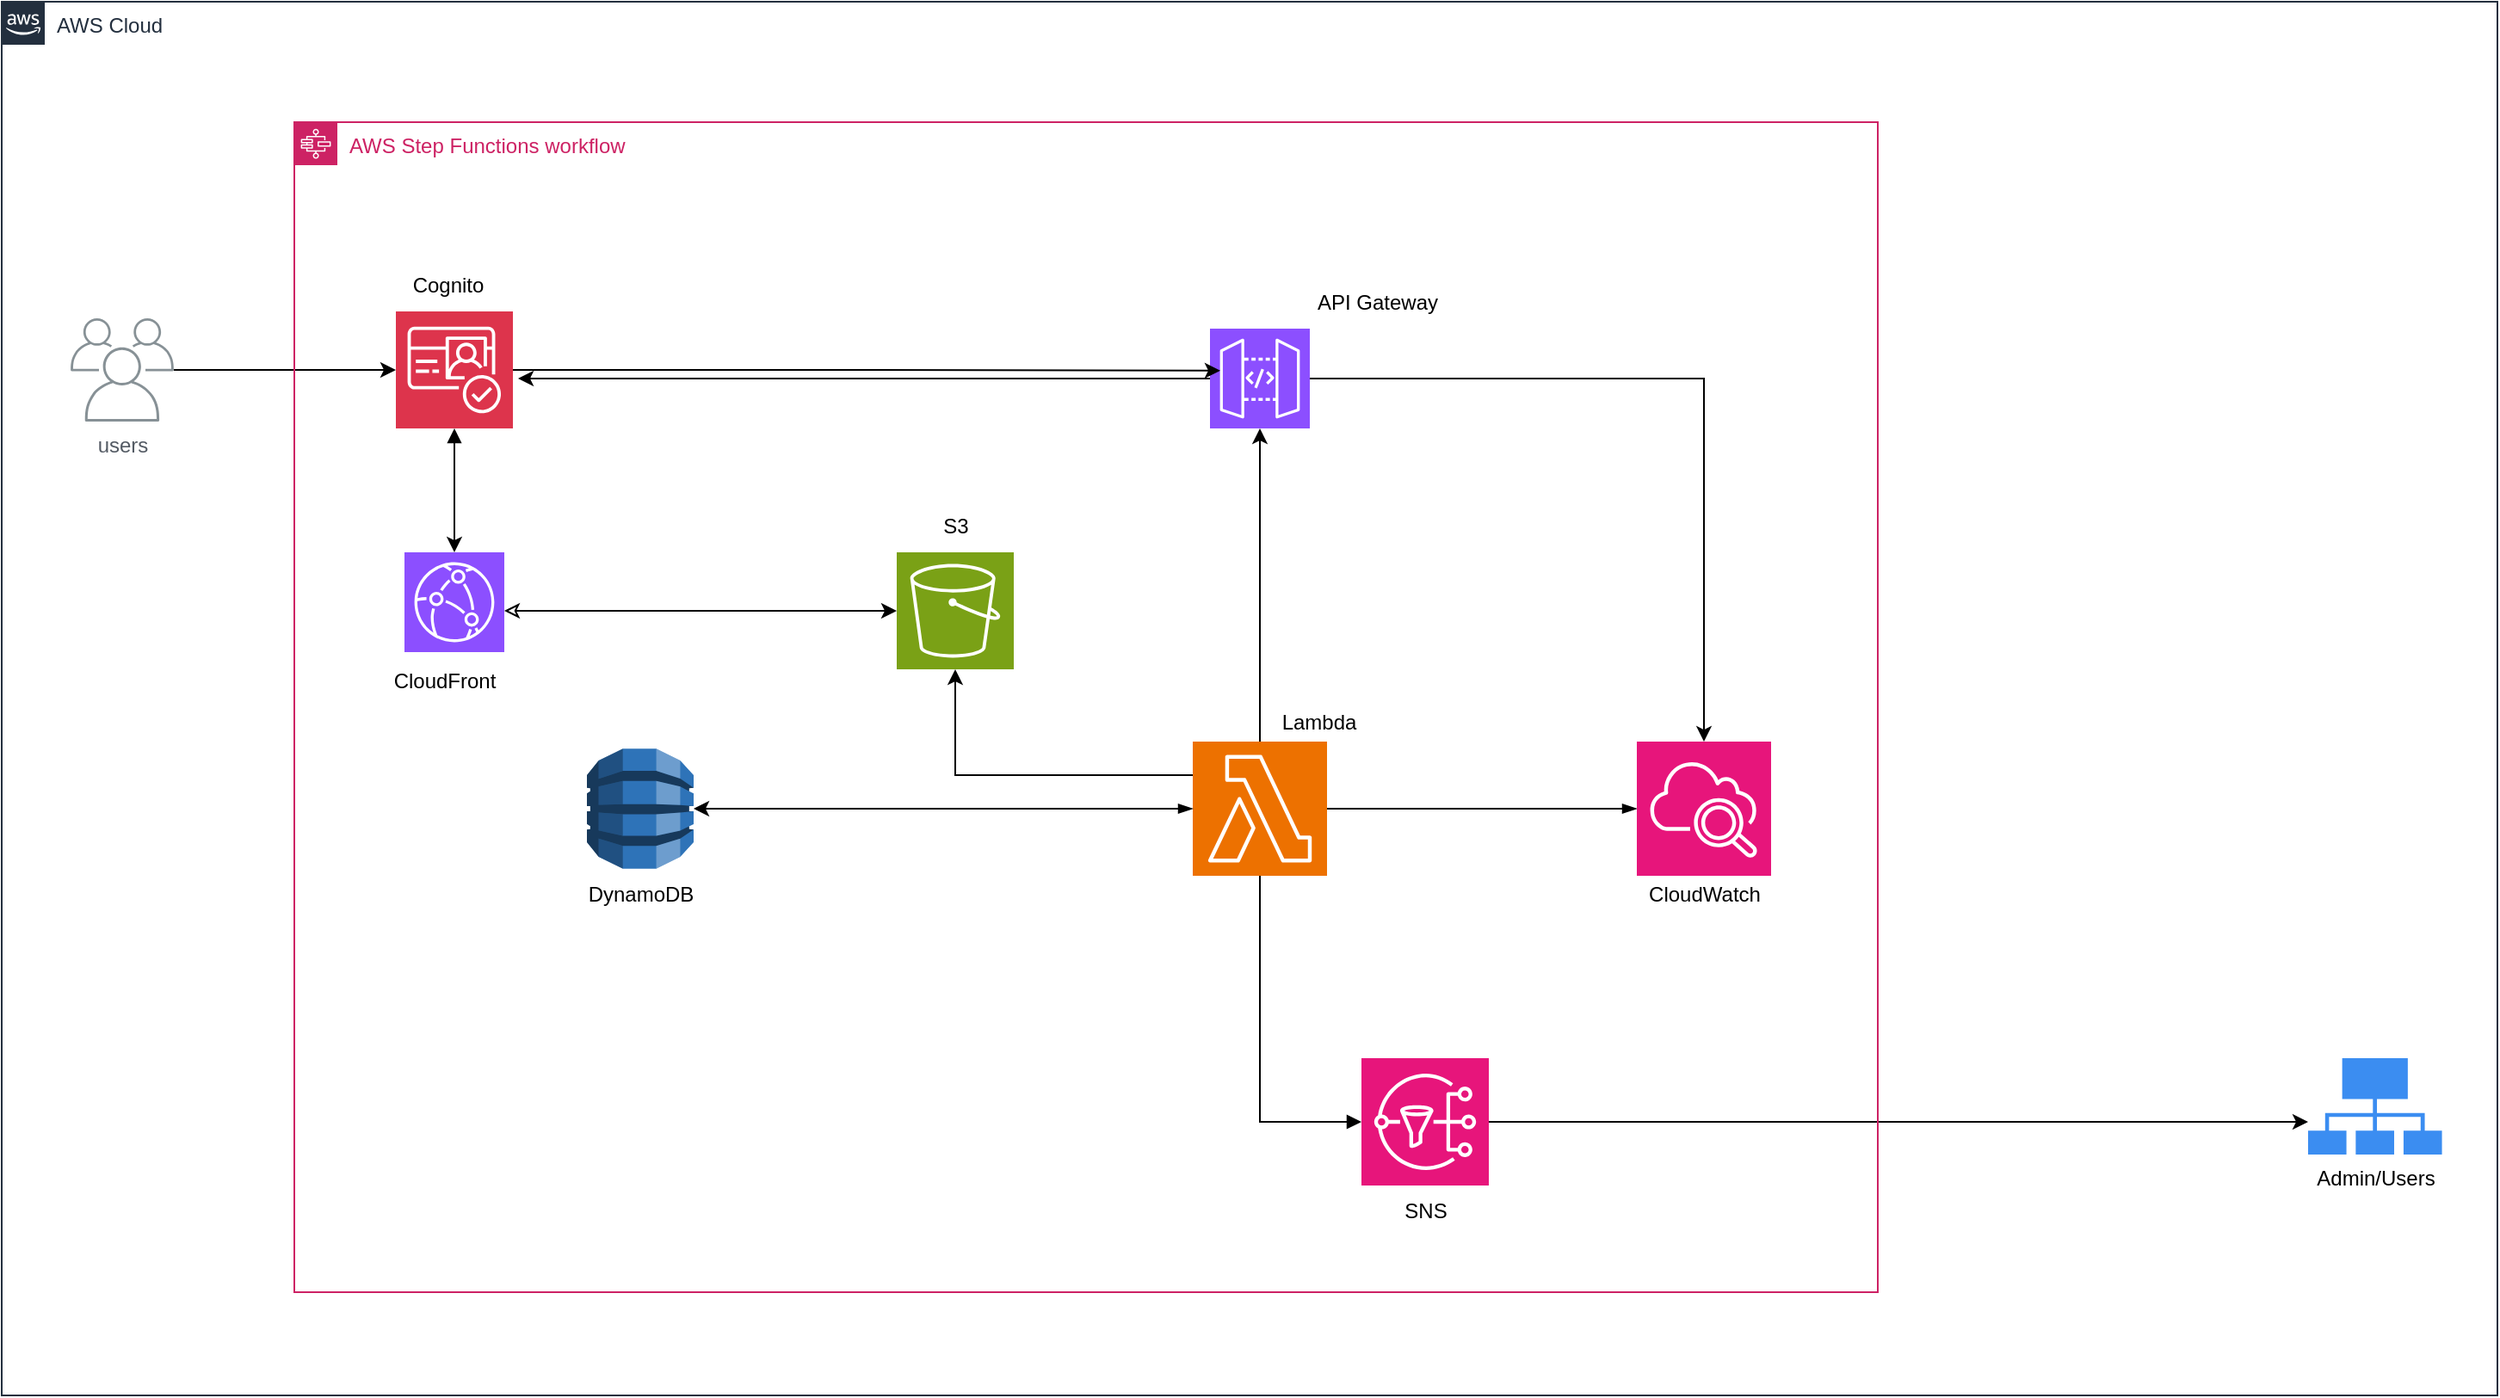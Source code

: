 <mxfile version="26.0.6">
  <diagram id="Ht1M8jgEwFfnCIfOTk4-" name="Page-1">
    <mxGraphModel dx="2049" dy="1890" grid="1" gridSize="10" guides="1" tooltips="1" connect="1" arrows="1" fold="1" page="1" pageScale="1" pageWidth="1169" pageHeight="827" math="0" shadow="0">
      <root>
        <mxCell id="0" />
        <mxCell id="1" parent="0" />
        <mxCell id="FtYqA4JUKi0lPuKwGjm9-58" style="edgeStyle=orthogonalEdgeStyle;rounded=0;orthogonalLoop=1;jettySize=auto;html=1;" edge="1" parent="1" source="FtYqA4JUKi0lPuKwGjm9-3" target="FtYqA4JUKi0lPuKwGjm9-43">
          <mxGeometry relative="1" as="geometry" />
        </mxCell>
        <mxCell id="FtYqA4JUKi0lPuKwGjm9-3" value="users" style="sketch=0;outlineConnect=0;gradientColor=none;fontColor=#545B64;strokeColor=none;fillColor=#879196;dashed=0;verticalLabelPosition=bottom;verticalAlign=top;align=center;html=1;fontSize=12;fontStyle=0;aspect=fixed;shape=mxgraph.aws4.illustration_users;pointerEvents=1" vertex="1" parent="1">
          <mxGeometry x="60" y="-26" width="60" height="60" as="geometry" />
        </mxCell>
        <mxCell id="FtYqA4JUKi0lPuKwGjm9-38" value="" style="sketch=0;points=[[0,0,0],[0.25,0,0],[0.5,0,0],[0.75,0,0],[1,0,0],[0,1,0],[0.25,1,0],[0.5,1,0],[0.75,1,0],[1,1,0],[0,0.25,0],[0,0.5,0],[0,0.75,0],[1,0.25,0],[1,0.5,0],[1,0.75,0]];outlineConnect=0;fontColor=#232F3E;fillColor=#8C4FFF;strokeColor=#ffffff;dashed=0;verticalLabelPosition=bottom;verticalAlign=top;align=center;html=1;fontSize=12;fontStyle=0;aspect=fixed;shape=mxgraph.aws4.resourceIcon;resIcon=mxgraph.aws4.cloudfront;" vertex="1" parent="1">
          <mxGeometry x="254" y="110" width="58" height="58" as="geometry" />
        </mxCell>
        <mxCell id="FtYqA4JUKi0lPuKwGjm9-39" value="CloudFront" style="text;html=1;align=center;verticalAlign=middle;resizable=0;points=[];autosize=1;strokeColor=none;fillColor=none;" vertex="1" parent="1">
          <mxGeometry x="237" y="170" width="80" height="30" as="geometry" />
        </mxCell>
        <mxCell id="FtYqA4JUKi0lPuKwGjm9-40" value="" style="sketch=0;points=[[0,0,0],[0.25,0,0],[0.5,0,0],[0.75,0,0],[1,0,0],[0,1,0],[0.25,1,0],[0.5,1,0],[0.75,1,0],[1,1,0],[0,0.25,0],[0,0.5,0],[0,0.75,0],[1,0.25,0],[1,0.5,0],[1,0.75,0]];outlineConnect=0;fontColor=#232F3E;fillColor=#7AA116;strokeColor=#ffffff;dashed=0;verticalLabelPosition=bottom;verticalAlign=top;align=center;html=1;fontSize=12;fontStyle=0;aspect=fixed;shape=mxgraph.aws4.resourceIcon;resIcon=mxgraph.aws4.s3;" vertex="1" parent="1">
          <mxGeometry x="540" y="110" width="68" height="68" as="geometry" />
        </mxCell>
        <mxCell id="FtYqA4JUKi0lPuKwGjm9-43" value="" style="sketch=0;points=[[0,0,0],[0.25,0,0],[0.5,0,0],[0.75,0,0],[1,0,0],[0,1,0],[0.25,1,0],[0.5,1,0],[0.75,1,0],[1,1,0],[0,0.25,0],[0,0.5,0],[0,0.75,0],[1,0.25,0],[1,0.5,0],[1,0.75,0]];outlineConnect=0;fontColor=#232F3E;fillColor=#DD344C;strokeColor=#ffffff;dashed=0;verticalLabelPosition=bottom;verticalAlign=top;align=center;html=1;fontSize=12;fontStyle=0;aspect=fixed;shape=mxgraph.aws4.resourceIcon;resIcon=mxgraph.aws4.cognito;" vertex="1" parent="1">
          <mxGeometry x="249" y="-30" width="68" height="68" as="geometry" />
        </mxCell>
        <mxCell id="FtYqA4JUKi0lPuKwGjm9-44" value="Cognito" style="text;html=1;align=center;verticalAlign=middle;resizable=0;points=[];autosize=1;strokeColor=none;fillColor=none;" vertex="1" parent="1">
          <mxGeometry x="249" y="-60" width="60" height="30" as="geometry" />
        </mxCell>
        <mxCell id="FtYqA4JUKi0lPuKwGjm9-82" style="edgeStyle=orthogonalEdgeStyle;rounded=0;orthogonalLoop=1;jettySize=auto;html=1;" edge="1" parent="1" source="FtYqA4JUKi0lPuKwGjm9-45">
          <mxGeometry relative="1" as="geometry">
            <mxPoint x="320" y="9" as="targetPoint" />
          </mxGeometry>
        </mxCell>
        <mxCell id="FtYqA4JUKi0lPuKwGjm9-95" style="edgeStyle=orthogonalEdgeStyle;rounded=0;orthogonalLoop=1;jettySize=auto;html=1;" edge="1" parent="1" source="FtYqA4JUKi0lPuKwGjm9-45" target="FtYqA4JUKi0lPuKwGjm9-55">
          <mxGeometry relative="1" as="geometry" />
        </mxCell>
        <mxCell id="FtYqA4JUKi0lPuKwGjm9-45" value="" style="sketch=0;points=[[0,0,0],[0.25,0,0],[0.5,0,0],[0.75,0,0],[1,0,0],[0,1,0],[0.25,1,0],[0.5,1,0],[0.75,1,0],[1,1,0],[0,0.25,0],[0,0.5,0],[0,0.75,0],[1,0.25,0],[1,0.5,0],[1,0.75,0]];outlineConnect=0;fontColor=#232F3E;fillColor=#8C4FFF;strokeColor=#ffffff;dashed=0;verticalLabelPosition=bottom;verticalAlign=top;align=center;html=1;fontSize=12;fontStyle=0;aspect=fixed;shape=mxgraph.aws4.resourceIcon;resIcon=mxgraph.aws4.api_gateway;" vertex="1" parent="1">
          <mxGeometry x="722" y="-20" width="58" height="58" as="geometry" />
        </mxCell>
        <mxCell id="FtYqA4JUKi0lPuKwGjm9-47" value="API Gateway" style="text;html=1;align=center;verticalAlign=middle;resizable=0;points=[];autosize=1;strokeColor=none;fillColor=none;" vertex="1" parent="1">
          <mxGeometry x="774" y="-50" width="90" height="30" as="geometry" />
        </mxCell>
        <mxCell id="FtYqA4JUKi0lPuKwGjm9-48" value="" style="sketch=0;points=[[0,0,0],[0.25,0,0],[0.5,0,0],[0.75,0,0],[1,0,0],[0,1,0],[0.25,1,0],[0.5,1,0],[0.75,1,0],[1,1,0],[0,0.25,0],[0,0.5,0],[0,0.75,0],[1,0.25,0],[1,0.5,0],[1,0.75,0]];outlineConnect=0;fontColor=#232F3E;fillColor=#ED7100;strokeColor=#ffffff;dashed=0;verticalLabelPosition=bottom;verticalAlign=top;align=center;html=1;fontSize=12;fontStyle=0;aspect=fixed;shape=mxgraph.aws4.resourceIcon;resIcon=mxgraph.aws4.lambda;" vertex="1" parent="1">
          <mxGeometry x="712" y="220.01" width="78" height="78" as="geometry" />
        </mxCell>
        <mxCell id="FtYqA4JUKi0lPuKwGjm9-49" value="Lambda" style="text;html=1;align=center;verticalAlign=middle;resizable=0;points=[];autosize=1;strokeColor=none;fillColor=none;" vertex="1" parent="1">
          <mxGeometry x="750" y="194.13" width="70" height="30" as="geometry" />
        </mxCell>
        <mxCell id="FtYqA4JUKi0lPuKwGjm9-50" value="" style="outlineConnect=0;dashed=0;verticalLabelPosition=bottom;verticalAlign=top;align=center;html=1;shape=mxgraph.aws3.dynamo_db;fillColor=#2E73B8;gradientColor=none;" vertex="1" parent="1">
          <mxGeometry x="360" y="224.13" width="62" height="69.75" as="geometry" />
        </mxCell>
        <mxCell id="FtYqA4JUKi0lPuKwGjm9-51" value="DynamoDB" style="text;html=1;align=center;verticalAlign=middle;resizable=0;points=[];autosize=1;strokeColor=none;fillColor=none;" vertex="1" parent="1">
          <mxGeometry x="351" y="293.88" width="80" height="30" as="geometry" />
        </mxCell>
        <mxCell id="FtYqA4JUKi0lPuKwGjm9-85" style="edgeStyle=orthogonalEdgeStyle;rounded=0;orthogonalLoop=1;jettySize=auto;html=1;" edge="1" parent="1" source="FtYqA4JUKi0lPuKwGjm9-53">
          <mxGeometry relative="1" as="geometry">
            <mxPoint x="1360.0" y="441" as="targetPoint" />
          </mxGeometry>
        </mxCell>
        <mxCell id="FtYqA4JUKi0lPuKwGjm9-53" value="" style="sketch=0;points=[[0,0,0],[0.25,0,0],[0.5,0,0],[0.75,0,0],[1,0,0],[0,1,0],[0.25,1,0],[0.5,1,0],[0.75,1,0],[1,1,0],[0,0.25,0],[0,0.5,0],[0,0.75,0],[1,0.25,0],[1,0.5,0],[1,0.75,0]];outlineConnect=0;fontColor=#232F3E;fillColor=#E7157B;strokeColor=#ffffff;dashed=0;verticalLabelPosition=bottom;verticalAlign=top;align=center;html=1;fontSize=12;fontStyle=0;aspect=fixed;shape=mxgraph.aws4.resourceIcon;resIcon=mxgraph.aws4.sns;" vertex="1" parent="1">
          <mxGeometry x="810" y="404" width="74" height="74" as="geometry" />
        </mxCell>
        <mxCell id="FtYqA4JUKi0lPuKwGjm9-76" style="edgeStyle=orthogonalEdgeStyle;rounded=0;orthogonalLoop=1;jettySize=auto;html=1;endArrow=none;endFill=0;startArrow=blockThin;startFill=1;" edge="1" parent="1" source="FtYqA4JUKi0lPuKwGjm9-55" target="FtYqA4JUKi0lPuKwGjm9-48">
          <mxGeometry relative="1" as="geometry" />
        </mxCell>
        <mxCell id="FtYqA4JUKi0lPuKwGjm9-55" value="" style="sketch=0;points=[[0,0,0],[0.25,0,0],[0.5,0,0],[0.75,0,0],[1,0,0],[0,1,0],[0.25,1,0],[0.5,1,0],[0.75,1,0],[1,1,0],[0,0.25,0],[0,0.5,0],[0,0.75,0],[1,0.25,0],[1,0.5,0],[1,0.75,0]];points=[[0,0,0],[0.25,0,0],[0.5,0,0],[0.75,0,0],[1,0,0],[0,1,0],[0.25,1,0],[0.5,1,0],[0.75,1,0],[1,1,0],[0,0.25,0],[0,0.5,0],[0,0.75,0],[1,0.25,0],[1,0.5,0],[1,0.75,0]];outlineConnect=0;fontColor=#232F3E;fillColor=#E7157B;strokeColor=#ffffff;dashed=0;verticalLabelPosition=bottom;verticalAlign=top;align=center;html=1;fontSize=12;fontStyle=0;aspect=fixed;shape=mxgraph.aws4.resourceIcon;resIcon=mxgraph.aws4.cloudwatch_2;" vertex="1" parent="1">
          <mxGeometry x="970" y="220.01" width="78" height="78" as="geometry" />
        </mxCell>
        <mxCell id="FtYqA4JUKi0lPuKwGjm9-61" style="edgeStyle=orthogonalEdgeStyle;rounded=0;orthogonalLoop=1;jettySize=auto;html=1;entryX=0.103;entryY=0.421;entryDx=0;entryDy=0;entryPerimeter=0;" edge="1" parent="1" source="FtYqA4JUKi0lPuKwGjm9-43" target="FtYqA4JUKi0lPuKwGjm9-45">
          <mxGeometry relative="1" as="geometry" />
        </mxCell>
        <mxCell id="FtYqA4JUKi0lPuKwGjm9-64" style="edgeStyle=orthogonalEdgeStyle;rounded=0;orthogonalLoop=1;jettySize=auto;html=1;entryX=0.5;entryY=0;entryDx=0;entryDy=0;entryPerimeter=0;startArrow=block;startFill=1;" edge="1" parent="1" source="FtYqA4JUKi0lPuKwGjm9-43" target="FtYqA4JUKi0lPuKwGjm9-38">
          <mxGeometry relative="1" as="geometry" />
        </mxCell>
        <mxCell id="FtYqA4JUKi0lPuKwGjm9-65" style="edgeStyle=orthogonalEdgeStyle;rounded=0;orthogonalLoop=1;jettySize=auto;html=1;entryX=0;entryY=0.5;entryDx=0;entryDy=0;entryPerimeter=0;startArrow=classic;startFill=0;" edge="1" parent="1" source="FtYqA4JUKi0lPuKwGjm9-38" target="FtYqA4JUKi0lPuKwGjm9-40">
          <mxGeometry relative="1" as="geometry">
            <Array as="points">
              <mxPoint x="370" y="144" />
              <mxPoint x="370" y="144" />
            </Array>
          </mxGeometry>
        </mxCell>
        <mxCell id="FtYqA4JUKi0lPuKwGjm9-69" style="edgeStyle=orthogonalEdgeStyle;rounded=0;orthogonalLoop=1;jettySize=auto;html=1;entryX=1;entryY=0.5;entryDx=0;entryDy=0;entryPerimeter=0;startArrow=blockThin;startFill=1;" edge="1" parent="1" source="FtYqA4JUKi0lPuKwGjm9-48" target="FtYqA4JUKi0lPuKwGjm9-50">
          <mxGeometry relative="1" as="geometry" />
        </mxCell>
        <mxCell id="FtYqA4JUKi0lPuKwGjm9-72" style="edgeStyle=orthogonalEdgeStyle;rounded=0;orthogonalLoop=1;jettySize=auto;html=1;exitX=0;exitY=0.25;exitDx=0;exitDy=0;exitPerimeter=0;entryX=0.5;entryY=1;entryDx=0;entryDy=0;entryPerimeter=0;" edge="1" parent="1" source="FtYqA4JUKi0lPuKwGjm9-48" target="FtYqA4JUKi0lPuKwGjm9-40">
          <mxGeometry relative="1" as="geometry" />
        </mxCell>
        <mxCell id="FtYqA4JUKi0lPuKwGjm9-74" style="edgeStyle=orthogonalEdgeStyle;rounded=0;orthogonalLoop=1;jettySize=auto;html=1;entryX=0.5;entryY=1;entryDx=0;entryDy=0;entryPerimeter=0;" edge="1" parent="1" source="FtYqA4JUKi0lPuKwGjm9-48" target="FtYqA4JUKi0lPuKwGjm9-45">
          <mxGeometry relative="1" as="geometry" />
        </mxCell>
        <mxCell id="FtYqA4JUKi0lPuKwGjm9-80" value="SNS" style="text;html=1;align=center;verticalAlign=middle;resizable=0;points=[];autosize=1;strokeColor=none;fillColor=none;" vertex="1" parent="1">
          <mxGeometry x="822" y="478" width="50" height="30" as="geometry" />
        </mxCell>
        <mxCell id="FtYqA4JUKi0lPuKwGjm9-81" value="CloudWatch" style="text;html=1;align=center;verticalAlign=middle;resizable=0;points=[];autosize=1;strokeColor=none;fillColor=none;" vertex="1" parent="1">
          <mxGeometry x="964" y="293.88" width="90" height="30" as="geometry" />
        </mxCell>
        <mxCell id="FtYqA4JUKi0lPuKwGjm9-84" style="edgeStyle=orthogonalEdgeStyle;rounded=0;orthogonalLoop=1;jettySize=auto;html=1;entryX=0.5;entryY=1;entryDx=0;entryDy=0;entryPerimeter=0;startArrow=block;startFill=1;endArrow=none;endFill=0;" edge="1" parent="1" source="FtYqA4JUKi0lPuKwGjm9-53" target="FtYqA4JUKi0lPuKwGjm9-48">
          <mxGeometry relative="1" as="geometry" />
        </mxCell>
        <mxCell id="FtYqA4JUKi0lPuKwGjm9-96" value="AWS Cloud" style="points=[[0,0],[0.25,0],[0.5,0],[0.75,0],[1,0],[1,0.25],[1,0.5],[1,0.75],[1,1],[0.75,1],[0.5,1],[0.25,1],[0,1],[0,0.75],[0,0.5],[0,0.25]];outlineConnect=0;gradientColor=none;html=1;whiteSpace=wrap;fontSize=12;fontStyle=0;container=1;pointerEvents=0;collapsible=0;recursiveResize=0;shape=mxgraph.aws4.group;grIcon=mxgraph.aws4.group_aws_cloud_alt;strokeColor=#232F3E;fillColor=none;verticalAlign=top;align=left;spacingLeft=30;fontColor=#232F3E;dashed=0;" vertex="1" parent="1">
          <mxGeometry x="20" y="-210" width="1450" height="810" as="geometry" />
        </mxCell>
        <mxCell id="FtYqA4JUKi0lPuKwGjm9-52" value="Admin/Users" style="sketch=0;html=1;aspect=fixed;strokeColor=none;shadow=0;fillColor=#3B8DF1;verticalAlign=top;labelPosition=center;verticalLabelPosition=bottom;shape=mxgraph.gcp2.connected" vertex="1" parent="FtYqA4JUKi0lPuKwGjm9-96">
          <mxGeometry x="1340" y="614" width="77.78" height="56" as="geometry" />
        </mxCell>
        <mxCell id="FtYqA4JUKi0lPuKwGjm9-97" value="AWS Step Functions workflow" style="points=[[0,0],[0.25,0],[0.5,0],[0.75,0],[1,0],[1,0.25],[1,0.5],[1,0.75],[1,1],[0.75,1],[0.5,1],[0.25,1],[0,1],[0,0.75],[0,0.5],[0,0.25]];outlineConnect=0;gradientColor=none;html=1;whiteSpace=wrap;fontSize=12;fontStyle=0;container=1;pointerEvents=0;collapsible=0;recursiveResize=0;shape=mxgraph.aws4.group;grIcon=mxgraph.aws4.group_aws_step_functions_workflow;strokeColor=#CD2264;fillColor=none;verticalAlign=top;align=left;spacingLeft=30;fontColor=#CD2264;dashed=0;" vertex="1" parent="1">
          <mxGeometry x="190" y="-140" width="920" height="680" as="geometry" />
        </mxCell>
        <mxCell id="FtYqA4JUKi0lPuKwGjm9-41" value="S3" style="text;html=1;align=center;verticalAlign=middle;resizable=0;points=[];autosize=1;strokeColor=none;fillColor=none;" vertex="1" parent="FtYqA4JUKi0lPuKwGjm9-97">
          <mxGeometry x="364" y="220" width="40" height="30" as="geometry" />
        </mxCell>
      </root>
    </mxGraphModel>
  </diagram>
</mxfile>
